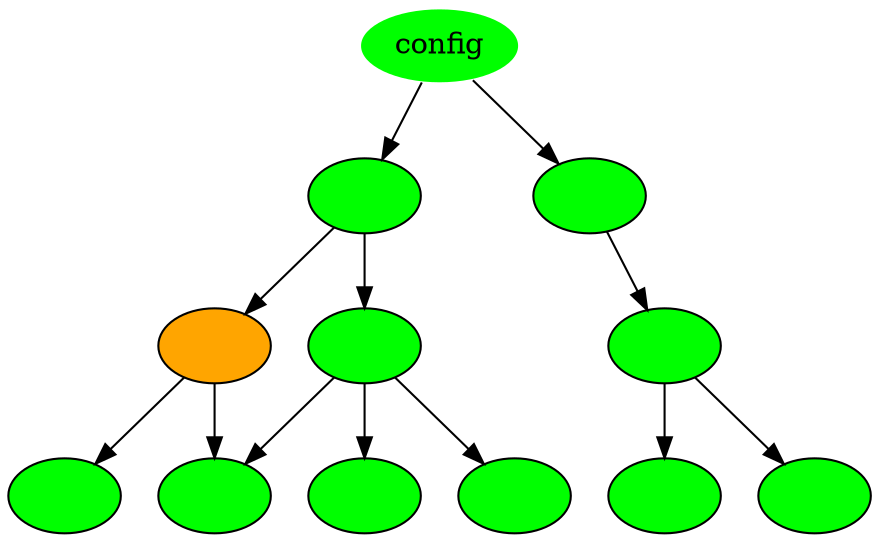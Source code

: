 digraph G {
    node[label="", style=filled, fillcolor=green];

    a[label="config", color=white];
    c[label="", style=filled, fillcolor=orange];

    a -> b
    b -> c
    c -> e
    c -> f
    b -> d
    d -> f
    d -> g
    d -> h

    a -> i
    i -> j
    j -> k
    j -> l
}

